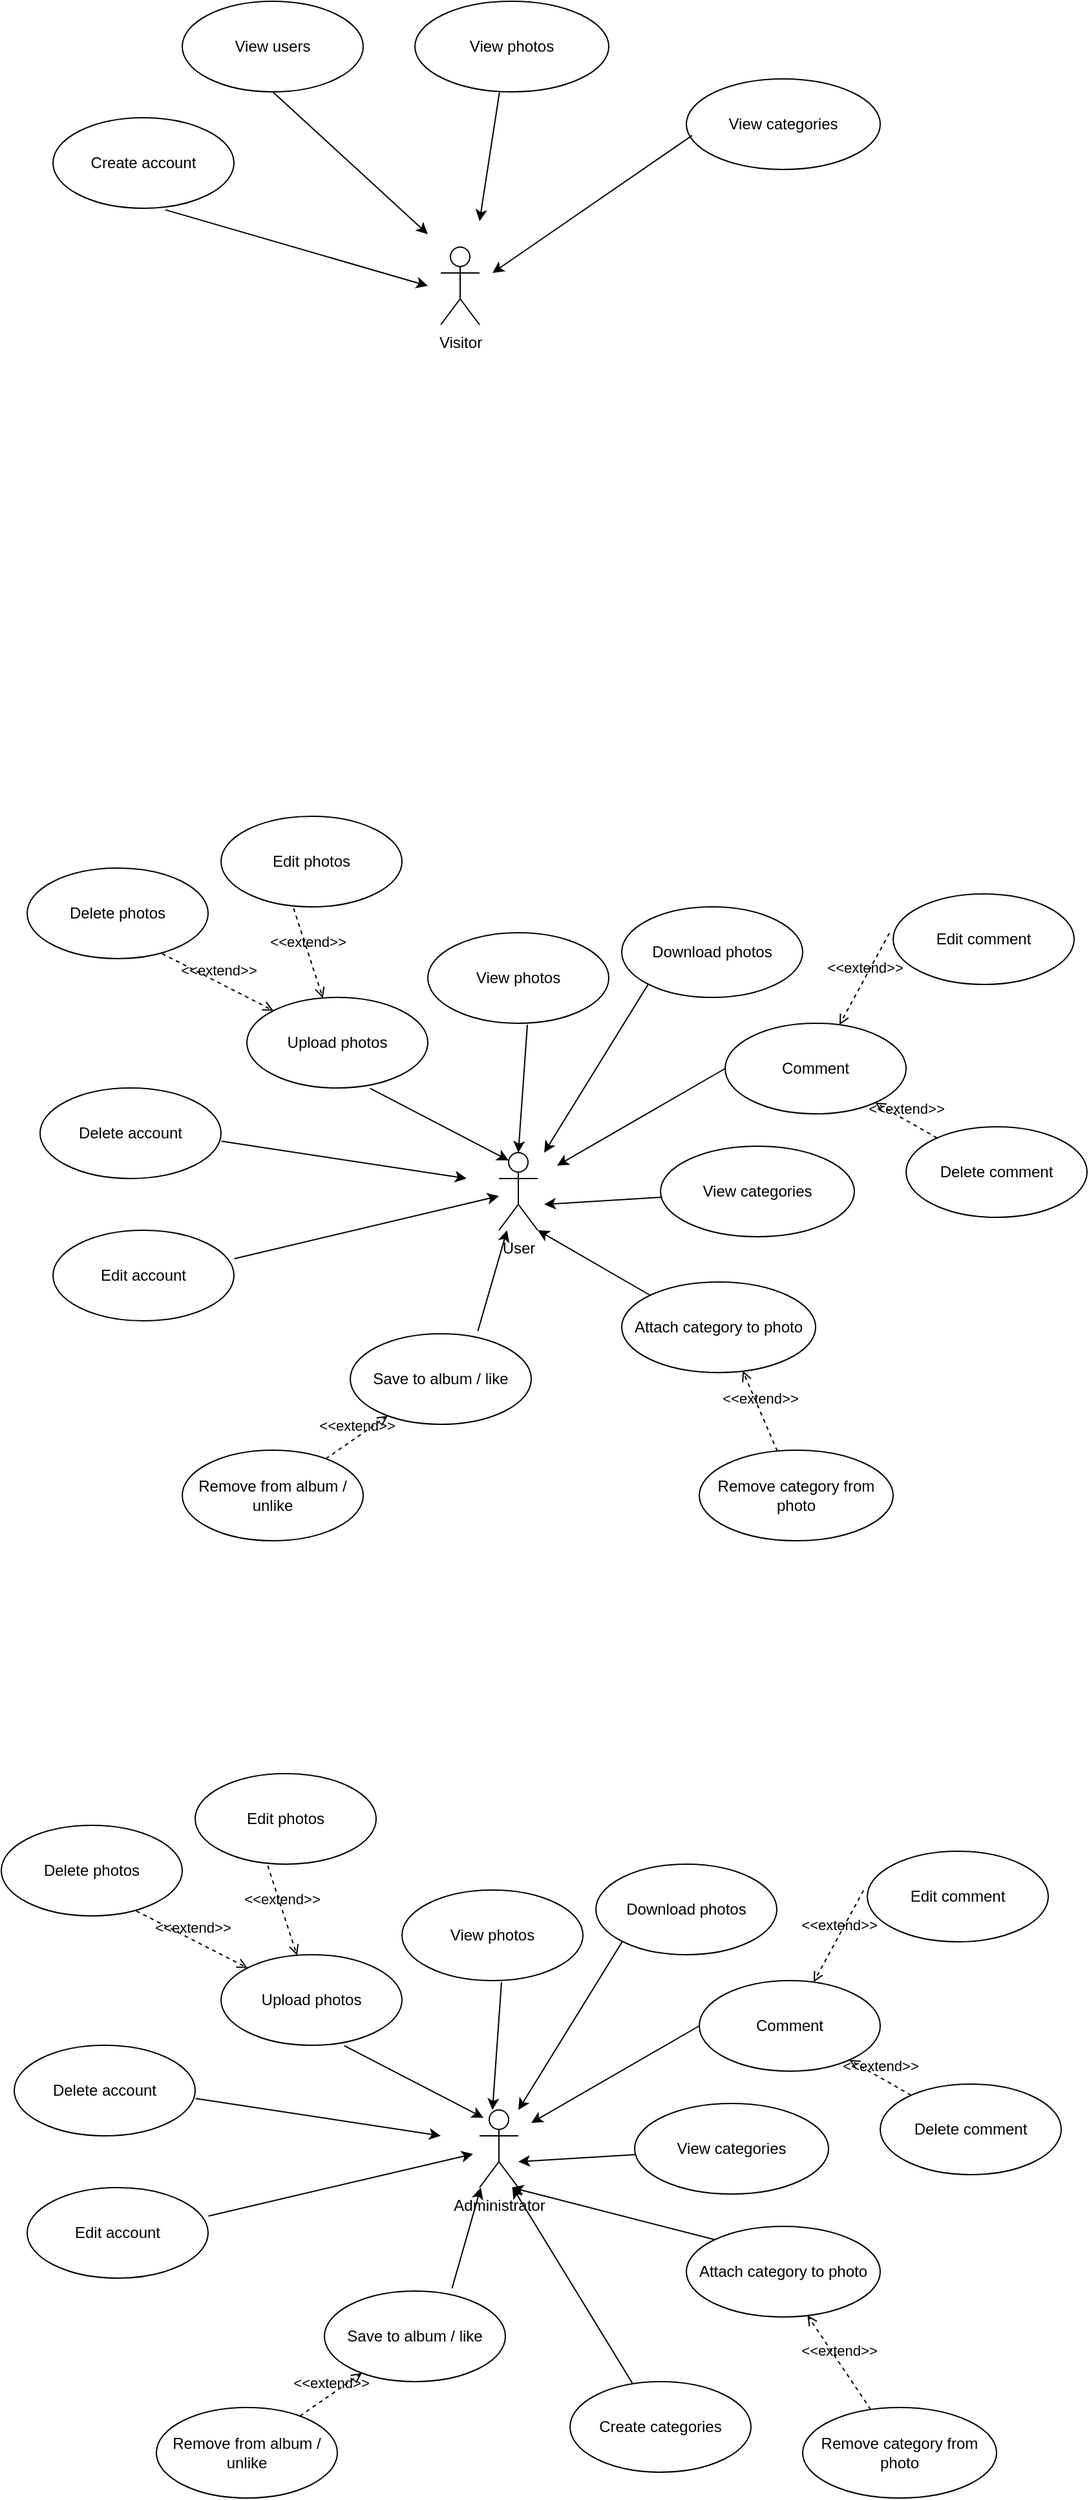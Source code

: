 <mxfile version="24.6.4" type="device" pages="2">
  <diagram name="use-case diagram" id="ouo27QJvG30aLwG8m0HL">
    <mxGraphModel dx="660" dy="928" grid="1" gridSize="10" guides="1" tooltips="1" connect="1" arrows="1" fold="1" page="1" pageScale="1" pageWidth="850" pageHeight="1100" math="0" shadow="0">
      <root>
        <mxCell id="0" />
        <mxCell id="1" parent="0" />
        <mxCell id="B9fq0Lii2Hrb8uTMQsaa-1" value="Visitor" style="shape=umlActor;verticalLabelPosition=bottom;verticalAlign=top;html=1;" vertex="1" parent="1">
          <mxGeometry x="350" y="200" width="30" height="60" as="geometry" />
        </mxCell>
        <mxCell id="B9fq0Lii2Hrb8uTMQsaa-5" value="User" style="shape=umlActor;verticalLabelPosition=bottom;verticalAlign=top;html=1;" vertex="1" parent="1">
          <mxGeometry x="395" y="900" width="30" height="60" as="geometry" />
        </mxCell>
        <mxCell id="B9fq0Lii2Hrb8uTMQsaa-6" value="Administrator" style="shape=umlActor;verticalLabelPosition=bottom;verticalAlign=top;html=1;" vertex="1" parent="1">
          <mxGeometry x="380" y="1640" width="30" height="60" as="geometry" />
        </mxCell>
        <mxCell id="B9fq0Lii2Hrb8uTMQsaa-8" value="View photos" style="ellipse;whiteSpace=wrap;html=1;" vertex="1" parent="1">
          <mxGeometry x="330" y="10" width="150" height="70" as="geometry" />
        </mxCell>
        <mxCell id="B9fq0Lii2Hrb8uTMQsaa-9" value="View users" style="ellipse;whiteSpace=wrap;html=1;" vertex="1" parent="1">
          <mxGeometry x="150" y="10" width="140" height="70" as="geometry" />
        </mxCell>
        <mxCell id="B9fq0Lii2Hrb8uTMQsaa-10" value="View photos" style="ellipse;whiteSpace=wrap;html=1;" vertex="1" parent="1">
          <mxGeometry x="340" y="730" width="140" height="70" as="geometry" />
        </mxCell>
        <mxCell id="B9fq0Lii2Hrb8uTMQsaa-11" value="Edit photos" style="ellipse;whiteSpace=wrap;html=1;" vertex="1" parent="1">
          <mxGeometry x="180" y="640" width="140" height="70" as="geometry" />
        </mxCell>
        <mxCell id="B9fq0Lii2Hrb8uTMQsaa-12" value="Upload photos" style="ellipse;whiteSpace=wrap;html=1;" vertex="1" parent="1">
          <mxGeometry x="200" y="780" width="140" height="70" as="geometry" />
        </mxCell>
        <mxCell id="B9fq0Lii2Hrb8uTMQsaa-13" value="Delete photos" style="ellipse;whiteSpace=wrap;html=1;" vertex="1" parent="1">
          <mxGeometry x="30" y="680" width="140" height="70" as="geometry" />
        </mxCell>
        <mxCell id="B9fq0Lii2Hrb8uTMQsaa-15" value="Create account" style="ellipse;whiteSpace=wrap;html=1;" vertex="1" parent="1">
          <mxGeometry x="50" y="100" width="140" height="70" as="geometry" />
        </mxCell>
        <mxCell id="B9fq0Lii2Hrb8uTMQsaa-16" value="Edit account" style="ellipse;whiteSpace=wrap;html=1;" vertex="1" parent="1">
          <mxGeometry x="50" y="960" width="140" height="70" as="geometry" />
        </mxCell>
        <mxCell id="B9fq0Lii2Hrb8uTMQsaa-17" value="Delete account" style="ellipse;whiteSpace=wrap;html=1;" vertex="1" parent="1">
          <mxGeometry x="40" y="850" width="140" height="70" as="geometry" />
        </mxCell>
        <mxCell id="B9fq0Lii2Hrb8uTMQsaa-18" value="Save to album / like" style="ellipse;whiteSpace=wrap;html=1;" vertex="1" parent="1">
          <mxGeometry x="280" y="1040" width="140" height="70" as="geometry" />
        </mxCell>
        <mxCell id="B9fq0Lii2Hrb8uTMQsaa-19" value="Download photos" style="ellipse;whiteSpace=wrap;html=1;" vertex="1" parent="1">
          <mxGeometry x="490" y="710" width="140" height="70" as="geometry" />
        </mxCell>
        <mxCell id="B9fq0Lii2Hrb8uTMQsaa-20" value="Remove from album /&lt;div&gt;unlike&lt;/div&gt;" style="ellipse;whiteSpace=wrap;html=1;" vertex="1" parent="1">
          <mxGeometry x="150" y="1130" width="140" height="70" as="geometry" />
        </mxCell>
        <mxCell id="B9fq0Lii2Hrb8uTMQsaa-21" value="Comment" style="ellipse;whiteSpace=wrap;html=1;" vertex="1" parent="1">
          <mxGeometry x="570" y="800" width="140" height="70" as="geometry" />
        </mxCell>
        <mxCell id="B9fq0Lii2Hrb8uTMQsaa-22" value="Edit comment" style="ellipse;whiteSpace=wrap;html=1;" vertex="1" parent="1">
          <mxGeometry x="700" y="700" width="140" height="70" as="geometry" />
        </mxCell>
        <mxCell id="B9fq0Lii2Hrb8uTMQsaa-23" value="Delete comment" style="ellipse;whiteSpace=wrap;html=1;" vertex="1" parent="1">
          <mxGeometry x="710" y="880" width="140" height="70" as="geometry" />
        </mxCell>
        <mxCell id="B9fq0Lii2Hrb8uTMQsaa-24" value="View categories" style="ellipse;whiteSpace=wrap;html=1;" vertex="1" parent="1">
          <mxGeometry x="540" y="70" width="150" height="70" as="geometry" />
        </mxCell>
        <mxCell id="B9fq0Lii2Hrb8uTMQsaa-25" value="View categories" style="ellipse;whiteSpace=wrap;html=1;" vertex="1" parent="1">
          <mxGeometry x="520" y="895" width="150" height="70" as="geometry" />
        </mxCell>
        <mxCell id="B9fq0Lii2Hrb8uTMQsaa-27" value="Attach category to photo" style="ellipse;whiteSpace=wrap;html=1;" vertex="1" parent="1">
          <mxGeometry x="490" y="1000" width="150" height="70" as="geometry" />
        </mxCell>
        <mxCell id="B9fq0Lii2Hrb8uTMQsaa-28" value="Remove category from photo" style="ellipse;whiteSpace=wrap;html=1;" vertex="1" parent="1">
          <mxGeometry x="550" y="1130" width="150" height="70" as="geometry" />
        </mxCell>
        <mxCell id="B9fq0Lii2Hrb8uTMQsaa-45" value="Create categories" style="ellipse;whiteSpace=wrap;html=1;" vertex="1" parent="1">
          <mxGeometry x="450" y="1850" width="140" height="70" as="geometry" />
        </mxCell>
        <mxCell id="B9fq0Lii2Hrb8uTMQsaa-50" value="" style="endArrow=classic;html=1;rounded=0;exitX=0.03;exitY=0.624;exitDx=0;exitDy=0;exitPerimeter=0;" edge="1" parent="1" source="B9fq0Lii2Hrb8uTMQsaa-24">
          <mxGeometry width="50" height="50" relative="1" as="geometry">
            <mxPoint x="510" y="130" as="sourcePoint" />
            <mxPoint x="390" y="220" as="targetPoint" />
          </mxGeometry>
        </mxCell>
        <mxCell id="B9fq0Lii2Hrb8uTMQsaa-51" value="" style="endArrow=classic;html=1;rounded=0;exitX=0.436;exitY=1.005;exitDx=0;exitDy=0;exitPerimeter=0;" edge="1" parent="1" source="B9fq0Lii2Hrb8uTMQsaa-8">
          <mxGeometry width="50" height="50" relative="1" as="geometry">
            <mxPoint x="510" y="130" as="sourcePoint" />
            <mxPoint x="380" y="180" as="targetPoint" />
          </mxGeometry>
        </mxCell>
        <mxCell id="B9fq0Lii2Hrb8uTMQsaa-52" value="" style="endArrow=classic;html=1;rounded=0;exitX=0.5;exitY=1;exitDx=0;exitDy=0;" edge="1" parent="1" source="B9fq0Lii2Hrb8uTMQsaa-9">
          <mxGeometry width="50" height="50" relative="1" as="geometry">
            <mxPoint x="510" y="130" as="sourcePoint" />
            <mxPoint x="340" y="190" as="targetPoint" />
          </mxGeometry>
        </mxCell>
        <mxCell id="B9fq0Lii2Hrb8uTMQsaa-53" value="" style="endArrow=classic;html=1;rounded=0;exitX=0.621;exitY=1.017;exitDx=0;exitDy=0;exitPerimeter=0;" edge="1" parent="1" source="B9fq0Lii2Hrb8uTMQsaa-15">
          <mxGeometry width="50" height="50" relative="1" as="geometry">
            <mxPoint x="510" y="130" as="sourcePoint" />
            <mxPoint x="340" y="230" as="targetPoint" />
          </mxGeometry>
        </mxCell>
        <mxCell id="B9fq0Lii2Hrb8uTMQsaa-54" value="&amp;lt;&amp;lt;extend&amp;gt;&amp;gt;" style="html=1;verticalAlign=bottom;labelBackgroundColor=none;endArrow=open;endFill=0;dashed=1;rounded=0;exitX=-0.021;exitY=0.433;exitDx=0;exitDy=0;exitPerimeter=0;" edge="1" parent="1" source="B9fq0Lii2Hrb8uTMQsaa-22" target="B9fq0Lii2Hrb8uTMQsaa-21">
          <mxGeometry width="160" relative="1" as="geometry">
            <mxPoint x="450" y="940" as="sourcePoint" />
            <mxPoint x="610" y="940" as="targetPoint" />
          </mxGeometry>
        </mxCell>
        <mxCell id="B9fq0Lii2Hrb8uTMQsaa-55" value="&amp;lt;&amp;lt;extend&amp;gt;&amp;gt;" style="html=1;verticalAlign=bottom;labelBackgroundColor=none;endArrow=open;endFill=0;dashed=1;rounded=0;" edge="1" parent="1" source="B9fq0Lii2Hrb8uTMQsaa-23" target="B9fq0Lii2Hrb8uTMQsaa-21">
          <mxGeometry width="160" relative="1" as="geometry">
            <mxPoint x="450" y="940" as="sourcePoint" />
            <mxPoint x="610" y="940" as="targetPoint" />
          </mxGeometry>
        </mxCell>
        <mxCell id="B9fq0Lii2Hrb8uTMQsaa-56" value="&amp;lt;&amp;lt;extend&amp;gt;&amp;gt;" style="html=1;verticalAlign=bottom;labelBackgroundColor=none;endArrow=open;endFill=0;dashed=1;rounded=0;entryX=0.624;entryY=0.981;entryDx=0;entryDy=0;entryPerimeter=0;" edge="1" parent="1" source="B9fq0Lii2Hrb8uTMQsaa-28" target="B9fq0Lii2Hrb8uTMQsaa-27">
          <mxGeometry width="160" relative="1" as="geometry">
            <mxPoint x="450" y="1110" as="sourcePoint" />
            <mxPoint x="610" y="1110" as="targetPoint" />
          </mxGeometry>
        </mxCell>
        <mxCell id="B9fq0Lii2Hrb8uTMQsaa-57" value="&amp;lt;&amp;lt;extend&amp;gt;&amp;gt;" style="html=1;verticalAlign=bottom;labelBackgroundColor=none;endArrow=open;endFill=0;dashed=1;rounded=0;" edge="1" parent="1" source="B9fq0Lii2Hrb8uTMQsaa-20" target="B9fq0Lii2Hrb8uTMQsaa-18">
          <mxGeometry width="160" relative="1" as="geometry">
            <mxPoint x="450" y="1030" as="sourcePoint" />
            <mxPoint x="610" y="1030" as="targetPoint" />
          </mxGeometry>
        </mxCell>
        <mxCell id="B9fq0Lii2Hrb8uTMQsaa-59" value="&amp;lt;&amp;lt;extend&amp;gt;&amp;gt;" style="html=1;verticalAlign=bottom;labelBackgroundColor=none;endArrow=open;endFill=0;dashed=1;rounded=0;exitX=0.746;exitY=0.945;exitDx=0;exitDy=0;exitPerimeter=0;entryX=0;entryY=0;entryDx=0;entryDy=0;" edge="1" parent="1" source="B9fq0Lii2Hrb8uTMQsaa-13" target="B9fq0Lii2Hrb8uTMQsaa-12">
          <mxGeometry width="160" relative="1" as="geometry">
            <mxPoint x="450" y="940" as="sourcePoint" />
            <mxPoint x="610" y="940" as="targetPoint" />
          </mxGeometry>
        </mxCell>
        <mxCell id="B9fq0Lii2Hrb8uTMQsaa-60" value="&amp;lt;&amp;lt;extend&amp;gt;&amp;gt;" style="html=1;verticalAlign=bottom;labelBackgroundColor=none;endArrow=open;endFill=0;dashed=1;rounded=0;exitX=0.401;exitY=1.017;exitDx=0;exitDy=0;exitPerimeter=0;" edge="1" parent="1" source="B9fq0Lii2Hrb8uTMQsaa-11" target="B9fq0Lii2Hrb8uTMQsaa-12">
          <mxGeometry width="160" relative="1" as="geometry">
            <mxPoint x="450" y="940" as="sourcePoint" />
            <mxPoint x="610" y="940" as="targetPoint" />
          </mxGeometry>
        </mxCell>
        <mxCell id="B9fq0Lii2Hrb8uTMQsaa-61" value="" style="endArrow=classic;html=1;rounded=0;exitX=0.681;exitY=1.005;exitDx=0;exitDy=0;exitPerimeter=0;entryX=0.25;entryY=0.1;entryDx=0;entryDy=0;entryPerimeter=0;" edge="1" parent="1" source="B9fq0Lii2Hrb8uTMQsaa-12" target="B9fq0Lii2Hrb8uTMQsaa-5">
          <mxGeometry width="50" height="50" relative="1" as="geometry">
            <mxPoint x="510" y="970" as="sourcePoint" />
            <mxPoint x="560" y="920" as="targetPoint" />
          </mxGeometry>
        </mxCell>
        <mxCell id="B9fq0Lii2Hrb8uTMQsaa-62" value="" style="endArrow=classic;html=1;rounded=0;exitX=0.55;exitY=1.017;exitDx=0;exitDy=0;exitPerimeter=0;entryX=0.5;entryY=0;entryDx=0;entryDy=0;entryPerimeter=0;" edge="1" parent="1" source="B9fq0Lii2Hrb8uTMQsaa-10" target="B9fq0Lii2Hrb8uTMQsaa-5">
          <mxGeometry width="50" height="50" relative="1" as="geometry">
            <mxPoint x="510" y="970" as="sourcePoint" />
            <mxPoint x="560" y="920" as="targetPoint" />
          </mxGeometry>
        </mxCell>
        <mxCell id="B9fq0Lii2Hrb8uTMQsaa-63" value="" style="endArrow=classic;html=1;rounded=0;exitX=0;exitY=1;exitDx=0;exitDy=0;" edge="1" parent="1" source="B9fq0Lii2Hrb8uTMQsaa-19">
          <mxGeometry width="50" height="50" relative="1" as="geometry">
            <mxPoint x="510" y="970" as="sourcePoint" />
            <mxPoint x="430" y="900" as="targetPoint" />
          </mxGeometry>
        </mxCell>
        <mxCell id="B9fq0Lii2Hrb8uTMQsaa-64" value="" style="endArrow=classic;html=1;rounded=0;exitX=0;exitY=0.5;exitDx=0;exitDy=0;" edge="1" parent="1" source="B9fq0Lii2Hrb8uTMQsaa-21">
          <mxGeometry width="50" height="50" relative="1" as="geometry">
            <mxPoint x="510" y="970" as="sourcePoint" />
            <mxPoint x="440" y="910" as="targetPoint" />
          </mxGeometry>
        </mxCell>
        <mxCell id="B9fq0Lii2Hrb8uTMQsaa-65" value="" style="endArrow=classic;html=1;rounded=0;" edge="1" parent="1" source="B9fq0Lii2Hrb8uTMQsaa-25">
          <mxGeometry width="50" height="50" relative="1" as="geometry">
            <mxPoint x="510" y="970" as="sourcePoint" />
            <mxPoint x="430" y="940" as="targetPoint" />
          </mxGeometry>
        </mxCell>
        <mxCell id="B9fq0Lii2Hrb8uTMQsaa-66" value="" style="endArrow=classic;html=1;rounded=0;entryX=1;entryY=1;entryDx=0;entryDy=0;entryPerimeter=0;exitX=0;exitY=0;exitDx=0;exitDy=0;" edge="1" parent="1" source="B9fq0Lii2Hrb8uTMQsaa-27" target="B9fq0Lii2Hrb8uTMQsaa-5">
          <mxGeometry width="50" height="50" relative="1" as="geometry">
            <mxPoint x="510" y="970" as="sourcePoint" />
            <mxPoint x="560" y="920" as="targetPoint" />
          </mxGeometry>
        </mxCell>
        <mxCell id="B9fq0Lii2Hrb8uTMQsaa-69" value="" style="endArrow=classic;html=1;rounded=0;exitX=0.705;exitY=-0.031;exitDx=0;exitDy=0;exitPerimeter=0;" edge="1" parent="1" source="B9fq0Lii2Hrb8uTMQsaa-18" target="B9fq0Lii2Hrb8uTMQsaa-5">
          <mxGeometry width="50" height="50" relative="1" as="geometry">
            <mxPoint x="510" y="970" as="sourcePoint" />
            <mxPoint x="560" y="920" as="targetPoint" />
          </mxGeometry>
        </mxCell>
        <mxCell id="B9fq0Lii2Hrb8uTMQsaa-70" value="" style="endArrow=classic;html=1;rounded=0;exitX=1.002;exitY=0.314;exitDx=0;exitDy=0;exitPerimeter=0;" edge="1" parent="1" source="B9fq0Lii2Hrb8uTMQsaa-16" target="B9fq0Lii2Hrb8uTMQsaa-5">
          <mxGeometry width="50" height="50" relative="1" as="geometry">
            <mxPoint x="510" y="970" as="sourcePoint" />
            <mxPoint x="560" y="920" as="targetPoint" />
          </mxGeometry>
        </mxCell>
        <mxCell id="B9fq0Lii2Hrb8uTMQsaa-71" value="" style="endArrow=classic;html=1;rounded=0;exitX=1.002;exitY=0.588;exitDx=0;exitDy=0;exitPerimeter=0;" edge="1" parent="1" source="B9fq0Lii2Hrb8uTMQsaa-17">
          <mxGeometry width="50" height="50" relative="1" as="geometry">
            <mxPoint x="510" y="970" as="sourcePoint" />
            <mxPoint x="370" y="920" as="targetPoint" />
          </mxGeometry>
        </mxCell>
        <mxCell id="V4r0YCulzu03n8aVDDGP-1" value="View photos" style="ellipse;whiteSpace=wrap;html=1;" vertex="1" parent="1">
          <mxGeometry x="320" y="1470" width="140" height="70" as="geometry" />
        </mxCell>
        <mxCell id="V4r0YCulzu03n8aVDDGP-2" value="Edit photos" style="ellipse;whiteSpace=wrap;html=1;" vertex="1" parent="1">
          <mxGeometry x="160" y="1380" width="140" height="70" as="geometry" />
        </mxCell>
        <mxCell id="V4r0YCulzu03n8aVDDGP-3" value="Upload photos" style="ellipse;whiteSpace=wrap;html=1;" vertex="1" parent="1">
          <mxGeometry x="180" y="1520" width="140" height="70" as="geometry" />
        </mxCell>
        <mxCell id="V4r0YCulzu03n8aVDDGP-4" value="Delete photos" style="ellipse;whiteSpace=wrap;html=1;" vertex="1" parent="1">
          <mxGeometry x="10" y="1420" width="140" height="70" as="geometry" />
        </mxCell>
        <mxCell id="V4r0YCulzu03n8aVDDGP-5" value="Edit account" style="ellipse;whiteSpace=wrap;html=1;" vertex="1" parent="1">
          <mxGeometry x="30" y="1700" width="140" height="70" as="geometry" />
        </mxCell>
        <mxCell id="V4r0YCulzu03n8aVDDGP-6" value="Delete account" style="ellipse;whiteSpace=wrap;html=1;" vertex="1" parent="1">
          <mxGeometry x="20" y="1590" width="140" height="70" as="geometry" />
        </mxCell>
        <mxCell id="V4r0YCulzu03n8aVDDGP-7" value="Save to album / like" style="ellipse;whiteSpace=wrap;html=1;" vertex="1" parent="1">
          <mxGeometry x="260" y="1780" width="140" height="70" as="geometry" />
        </mxCell>
        <mxCell id="V4r0YCulzu03n8aVDDGP-8" value="Download photos" style="ellipse;whiteSpace=wrap;html=1;" vertex="1" parent="1">
          <mxGeometry x="470" y="1450" width="140" height="70" as="geometry" />
        </mxCell>
        <mxCell id="V4r0YCulzu03n8aVDDGP-9" value="Remove from album /&lt;div&gt;unlike&lt;/div&gt;" style="ellipse;whiteSpace=wrap;html=1;" vertex="1" parent="1">
          <mxGeometry x="130" y="1870" width="140" height="70" as="geometry" />
        </mxCell>
        <mxCell id="V4r0YCulzu03n8aVDDGP-10" value="Comment" style="ellipse;whiteSpace=wrap;html=1;" vertex="1" parent="1">
          <mxGeometry x="550" y="1540" width="140" height="70" as="geometry" />
        </mxCell>
        <mxCell id="V4r0YCulzu03n8aVDDGP-11" value="Edit comment" style="ellipse;whiteSpace=wrap;html=1;" vertex="1" parent="1">
          <mxGeometry x="680" y="1440" width="140" height="70" as="geometry" />
        </mxCell>
        <mxCell id="V4r0YCulzu03n8aVDDGP-12" value="Delete comment" style="ellipse;whiteSpace=wrap;html=1;" vertex="1" parent="1">
          <mxGeometry x="690" y="1620" width="140" height="70" as="geometry" />
        </mxCell>
        <mxCell id="V4r0YCulzu03n8aVDDGP-13" value="View categories" style="ellipse;whiteSpace=wrap;html=1;" vertex="1" parent="1">
          <mxGeometry x="500" y="1635" width="150" height="70" as="geometry" />
        </mxCell>
        <mxCell id="V4r0YCulzu03n8aVDDGP-14" value="Attach category to photo" style="ellipse;whiteSpace=wrap;html=1;" vertex="1" parent="1">
          <mxGeometry x="540" y="1730" width="150" height="70" as="geometry" />
        </mxCell>
        <mxCell id="V4r0YCulzu03n8aVDDGP-15" value="Remove category from photo" style="ellipse;whiteSpace=wrap;html=1;" vertex="1" parent="1">
          <mxGeometry x="630" y="1870" width="150" height="70" as="geometry" />
        </mxCell>
        <mxCell id="V4r0YCulzu03n8aVDDGP-16" value="&amp;lt;&amp;lt;extend&amp;gt;&amp;gt;" style="html=1;verticalAlign=bottom;labelBackgroundColor=none;endArrow=open;endFill=0;dashed=1;rounded=0;exitX=-0.021;exitY=0.433;exitDx=0;exitDy=0;exitPerimeter=0;" edge="1" parent="1" source="V4r0YCulzu03n8aVDDGP-11" target="V4r0YCulzu03n8aVDDGP-10">
          <mxGeometry width="160" relative="1" as="geometry">
            <mxPoint x="430" y="1680" as="sourcePoint" />
            <mxPoint x="590" y="1680" as="targetPoint" />
          </mxGeometry>
        </mxCell>
        <mxCell id="V4r0YCulzu03n8aVDDGP-17" value="&amp;lt;&amp;lt;extend&amp;gt;&amp;gt;" style="html=1;verticalAlign=bottom;labelBackgroundColor=none;endArrow=open;endFill=0;dashed=1;rounded=0;" edge="1" parent="1" source="V4r0YCulzu03n8aVDDGP-12" target="V4r0YCulzu03n8aVDDGP-10">
          <mxGeometry width="160" relative="1" as="geometry">
            <mxPoint x="430" y="1680" as="sourcePoint" />
            <mxPoint x="590" y="1680" as="targetPoint" />
          </mxGeometry>
        </mxCell>
        <mxCell id="V4r0YCulzu03n8aVDDGP-18" value="&amp;lt;&amp;lt;extend&amp;gt;&amp;gt;" style="html=1;verticalAlign=bottom;labelBackgroundColor=none;endArrow=open;endFill=0;dashed=1;rounded=0;entryX=0.624;entryY=0.981;entryDx=0;entryDy=0;entryPerimeter=0;" edge="1" parent="1" source="V4r0YCulzu03n8aVDDGP-15" target="V4r0YCulzu03n8aVDDGP-14">
          <mxGeometry width="160" relative="1" as="geometry">
            <mxPoint x="430" y="1850" as="sourcePoint" />
            <mxPoint x="590" y="1850" as="targetPoint" />
          </mxGeometry>
        </mxCell>
        <mxCell id="V4r0YCulzu03n8aVDDGP-19" value="&amp;lt;&amp;lt;extend&amp;gt;&amp;gt;" style="html=1;verticalAlign=bottom;labelBackgroundColor=none;endArrow=open;endFill=0;dashed=1;rounded=0;" edge="1" parent="1" source="V4r0YCulzu03n8aVDDGP-9" target="V4r0YCulzu03n8aVDDGP-7">
          <mxGeometry width="160" relative="1" as="geometry">
            <mxPoint x="430" y="1770" as="sourcePoint" />
            <mxPoint x="590" y="1770" as="targetPoint" />
          </mxGeometry>
        </mxCell>
        <mxCell id="V4r0YCulzu03n8aVDDGP-20" value="&amp;lt;&amp;lt;extend&amp;gt;&amp;gt;" style="html=1;verticalAlign=bottom;labelBackgroundColor=none;endArrow=open;endFill=0;dashed=1;rounded=0;exitX=0.746;exitY=0.945;exitDx=0;exitDy=0;exitPerimeter=0;entryX=0;entryY=0;entryDx=0;entryDy=0;" edge="1" parent="1" source="V4r0YCulzu03n8aVDDGP-4" target="V4r0YCulzu03n8aVDDGP-3">
          <mxGeometry width="160" relative="1" as="geometry">
            <mxPoint x="430" y="1680" as="sourcePoint" />
            <mxPoint x="590" y="1680" as="targetPoint" />
          </mxGeometry>
        </mxCell>
        <mxCell id="V4r0YCulzu03n8aVDDGP-21" value="&amp;lt;&amp;lt;extend&amp;gt;&amp;gt;" style="html=1;verticalAlign=bottom;labelBackgroundColor=none;endArrow=open;endFill=0;dashed=1;rounded=0;exitX=0.401;exitY=1.017;exitDx=0;exitDy=0;exitPerimeter=0;" edge="1" parent="1" source="V4r0YCulzu03n8aVDDGP-2" target="V4r0YCulzu03n8aVDDGP-3">
          <mxGeometry width="160" relative="1" as="geometry">
            <mxPoint x="430" y="1680" as="sourcePoint" />
            <mxPoint x="590" y="1680" as="targetPoint" />
          </mxGeometry>
        </mxCell>
        <mxCell id="V4r0YCulzu03n8aVDDGP-22" value="" style="endArrow=classic;html=1;rounded=0;exitX=0.681;exitY=1.005;exitDx=0;exitDy=0;exitPerimeter=0;entryX=0.25;entryY=0.1;entryDx=0;entryDy=0;entryPerimeter=0;" edge="1" parent="1" source="V4r0YCulzu03n8aVDDGP-3">
          <mxGeometry width="50" height="50" relative="1" as="geometry">
            <mxPoint x="490" y="1710" as="sourcePoint" />
            <mxPoint x="383" y="1646" as="targetPoint" />
          </mxGeometry>
        </mxCell>
        <mxCell id="V4r0YCulzu03n8aVDDGP-23" value="" style="endArrow=classic;html=1;rounded=0;exitX=0.55;exitY=1.017;exitDx=0;exitDy=0;exitPerimeter=0;entryX=0.5;entryY=0;entryDx=0;entryDy=0;entryPerimeter=0;" edge="1" parent="1" source="V4r0YCulzu03n8aVDDGP-1">
          <mxGeometry width="50" height="50" relative="1" as="geometry">
            <mxPoint x="490" y="1710" as="sourcePoint" />
            <mxPoint x="390" y="1640" as="targetPoint" />
          </mxGeometry>
        </mxCell>
        <mxCell id="V4r0YCulzu03n8aVDDGP-24" value="" style="endArrow=classic;html=1;rounded=0;exitX=0;exitY=1;exitDx=0;exitDy=0;" edge="1" parent="1" source="V4r0YCulzu03n8aVDDGP-8">
          <mxGeometry width="50" height="50" relative="1" as="geometry">
            <mxPoint x="490" y="1710" as="sourcePoint" />
            <mxPoint x="410" y="1640" as="targetPoint" />
          </mxGeometry>
        </mxCell>
        <mxCell id="V4r0YCulzu03n8aVDDGP-25" value="" style="endArrow=classic;html=1;rounded=0;exitX=0;exitY=0.5;exitDx=0;exitDy=0;" edge="1" parent="1" source="V4r0YCulzu03n8aVDDGP-10">
          <mxGeometry width="50" height="50" relative="1" as="geometry">
            <mxPoint x="490" y="1710" as="sourcePoint" />
            <mxPoint x="420" y="1650" as="targetPoint" />
          </mxGeometry>
        </mxCell>
        <mxCell id="V4r0YCulzu03n8aVDDGP-26" value="" style="endArrow=classic;html=1;rounded=0;" edge="1" parent="1" source="V4r0YCulzu03n8aVDDGP-13">
          <mxGeometry width="50" height="50" relative="1" as="geometry">
            <mxPoint x="490" y="1710" as="sourcePoint" />
            <mxPoint x="410" y="1680" as="targetPoint" />
          </mxGeometry>
        </mxCell>
        <mxCell id="V4r0YCulzu03n8aVDDGP-27" value="" style="endArrow=classic;html=1;rounded=0;entryX=1;entryY=1;entryDx=0;entryDy=0;entryPerimeter=0;exitX=0;exitY=0;exitDx=0;exitDy=0;" edge="1" parent="1" source="V4r0YCulzu03n8aVDDGP-14">
          <mxGeometry width="50" height="50" relative="1" as="geometry">
            <mxPoint x="490" y="1710" as="sourcePoint" />
            <mxPoint x="405" y="1700" as="targetPoint" />
          </mxGeometry>
        </mxCell>
        <mxCell id="V4r0YCulzu03n8aVDDGP-28" value="" style="endArrow=classic;html=1;rounded=0;exitX=0.705;exitY=-0.031;exitDx=0;exitDy=0;exitPerimeter=0;" edge="1" parent="1" source="V4r0YCulzu03n8aVDDGP-7">
          <mxGeometry width="50" height="50" relative="1" as="geometry">
            <mxPoint x="490" y="1710" as="sourcePoint" />
            <mxPoint x="381" y="1700" as="targetPoint" />
          </mxGeometry>
        </mxCell>
        <mxCell id="V4r0YCulzu03n8aVDDGP-29" value="" style="endArrow=classic;html=1;rounded=0;exitX=1.002;exitY=0.314;exitDx=0;exitDy=0;exitPerimeter=0;" edge="1" parent="1" source="V4r0YCulzu03n8aVDDGP-5">
          <mxGeometry width="50" height="50" relative="1" as="geometry">
            <mxPoint x="490" y="1710" as="sourcePoint" />
            <mxPoint x="375" y="1674" as="targetPoint" />
          </mxGeometry>
        </mxCell>
        <mxCell id="V4r0YCulzu03n8aVDDGP-30" value="" style="endArrow=classic;html=1;rounded=0;exitX=1.002;exitY=0.588;exitDx=0;exitDy=0;exitPerimeter=0;" edge="1" parent="1" source="V4r0YCulzu03n8aVDDGP-6">
          <mxGeometry width="50" height="50" relative="1" as="geometry">
            <mxPoint x="490" y="1710" as="sourcePoint" />
            <mxPoint x="350" y="1660" as="targetPoint" />
          </mxGeometry>
        </mxCell>
        <mxCell id="V4r0YCulzu03n8aVDDGP-31" value="" style="endArrow=classic;html=1;rounded=0;entryX=0.844;entryY=0.992;entryDx=0;entryDy=0;entryPerimeter=0;exitX=0.348;exitY=0.029;exitDx=0;exitDy=0;exitPerimeter=0;" edge="1" parent="1" source="B9fq0Lii2Hrb8uTMQsaa-45" target="B9fq0Lii2Hrb8uTMQsaa-6">
          <mxGeometry width="50" height="50" relative="1" as="geometry">
            <mxPoint x="510" y="1880" as="sourcePoint" />
            <mxPoint x="560" y="1830" as="targetPoint" />
          </mxGeometry>
        </mxCell>
      </root>
    </mxGraphModel>
  </diagram>
  <diagram id="Hcr2Lpc7HIJJphqTSXmN" name="class-diagram">
    <mxGraphModel dx="792" dy="1113" grid="1" gridSize="10" guides="1" tooltips="1" connect="1" arrows="1" fold="1" page="1" pageScale="1" pageWidth="850" pageHeight="1100" math="0" shadow="0">
      <root>
        <mxCell id="0" />
        <mxCell id="1" parent="0" />
        <mxCell id="WlpTYNtldxlyUBDRDHq7-1" value="Users" style="swimlane;fontStyle=0;childLayout=stackLayout;horizontal=1;startSize=26;fillColor=none;horizontalStack=0;resizeParent=1;resizeParentMax=0;resizeLast=0;collapsible=1;marginBottom=0;whiteSpace=wrap;html=1;" vertex="1" parent="1">
          <mxGeometry x="10" y="50" width="140" height="156" as="geometry" />
        </mxCell>
        <mxCell id="WlpTYNtldxlyUBDRDHq7-2" value="+ id String Primary" style="text;strokeColor=none;fillColor=none;align=left;verticalAlign=top;spacingLeft=4;spacingRight=4;overflow=hidden;rotatable=0;points=[[0,0.5],[1,0.5]];portConstraint=eastwest;whiteSpace=wrap;html=1;" vertex="1" parent="WlpTYNtldxlyUBDRDHq7-1">
          <mxGeometry y="26" width="140" height="26" as="geometry" />
        </mxCell>
        <mxCell id="WlpTYNtldxlyUBDRDHq7-3" value="+ username String" style="text;strokeColor=none;fillColor=none;align=left;verticalAlign=top;spacingLeft=4;spacingRight=4;overflow=hidden;rotatable=0;points=[[0,0.5],[1,0.5]];portConstraint=eastwest;whiteSpace=wrap;html=1;" vertex="1" parent="WlpTYNtldxlyUBDRDHq7-1">
          <mxGeometry y="52" width="140" height="26" as="geometry" />
        </mxCell>
        <mxCell id="WlpTYNtldxlyUBDRDHq7-4" value="+ email: String Unique" style="text;strokeColor=none;fillColor=none;align=left;verticalAlign=top;spacingLeft=4;spacingRight=4;overflow=hidden;rotatable=0;points=[[0,0.5],[1,0.5]];portConstraint=eastwest;whiteSpace=wrap;html=1;" vertex="1" parent="WlpTYNtldxlyUBDRDHq7-1">
          <mxGeometry y="78" width="140" height="26" as="geometry" />
        </mxCell>
        <mxCell id="WlpTYNtldxlyUBDRDHq7-36" value="+ password: String" style="text;strokeColor=none;fillColor=none;align=left;verticalAlign=top;spacingLeft=4;spacingRight=4;overflow=hidden;rotatable=0;points=[[0,0.5],[1,0.5]];portConstraint=eastwest;whiteSpace=wrap;html=1;" vertex="1" parent="WlpTYNtldxlyUBDRDHq7-1">
          <mxGeometry y="104" width="140" height="26" as="geometry" />
        </mxCell>
        <mxCell id="WlpTYNtldxlyUBDRDHq7-37" value="+ access_level: Boolean" style="text;strokeColor=none;fillColor=none;align=left;verticalAlign=top;spacingLeft=4;spacingRight=4;overflow=hidden;rotatable=0;points=[[0,0.5],[1,0.5]];portConstraint=eastwest;whiteSpace=wrap;html=1;" vertex="1" parent="WlpTYNtldxlyUBDRDHq7-1">
          <mxGeometry y="130" width="140" height="26" as="geometry" />
        </mxCell>
        <mxCell id="WlpTYNtldxlyUBDRDHq7-5" value="Photos" style="swimlane;fontStyle=0;childLayout=stackLayout;horizontal=1;startSize=26;fillColor=none;horizontalStack=0;resizeParent=1;resizeParentMax=0;resizeLast=0;collapsible=1;marginBottom=0;whiteSpace=wrap;html=1;" vertex="1" parent="1">
          <mxGeometry x="410" y="50" width="140" height="156" as="geometry" />
        </mxCell>
        <mxCell id="WlpTYNtldxlyUBDRDHq7-30" value="+ id String Primary" style="text;strokeColor=none;fillColor=none;align=left;verticalAlign=top;spacingLeft=4;spacingRight=4;overflow=hidden;rotatable=0;points=[[0,0.5],[1,0.5]];portConstraint=eastwest;whiteSpace=wrap;html=1;" vertex="1" parent="WlpTYNtldxlyUBDRDHq7-5">
          <mxGeometry y="26" width="140" height="26" as="geometry" />
        </mxCell>
        <mxCell id="WlpTYNtldxlyUBDRDHq7-40" value="+ user_id: String" style="text;strokeColor=none;fillColor=none;align=left;verticalAlign=top;spacingLeft=4;spacingRight=4;overflow=hidden;rotatable=0;points=[[0,0.5],[1,0.5]];portConstraint=eastwest;whiteSpace=wrap;html=1;" vertex="1" parent="WlpTYNtldxlyUBDRDHq7-5">
          <mxGeometry y="52" width="140" height="26" as="geometry" />
        </mxCell>
        <mxCell id="WlpTYNtldxlyUBDRDHq7-6" value="+ name: String" style="text;strokeColor=none;fillColor=none;align=left;verticalAlign=top;spacingLeft=4;spacingRight=4;overflow=hidden;rotatable=0;points=[[0,0.5],[1,0.5]];portConstraint=eastwest;whiteSpace=wrap;html=1;" vertex="1" parent="WlpTYNtldxlyUBDRDHq7-5">
          <mxGeometry y="78" width="140" height="26" as="geometry" />
        </mxCell>
        <mxCell id="WlpTYNtldxlyUBDRDHq7-7" value="+ description: String" style="text;strokeColor=none;fillColor=none;align=left;verticalAlign=top;spacingLeft=4;spacingRight=4;overflow=hidden;rotatable=0;points=[[0,0.5],[1,0.5]];portConstraint=eastwest;whiteSpace=wrap;html=1;" vertex="1" parent="WlpTYNtldxlyUBDRDHq7-5">
          <mxGeometry y="104" width="140" height="26" as="geometry" />
        </mxCell>
        <mxCell id="WlpTYNtldxlyUBDRDHq7-46" value="+ status: Boolean" style="text;strokeColor=none;fillColor=none;align=left;verticalAlign=top;spacingLeft=4;spacingRight=4;overflow=hidden;rotatable=0;points=[[0,0.5],[1,0.5]];portConstraint=eastwest;whiteSpace=wrap;html=1;" vertex="1" parent="WlpTYNtldxlyUBDRDHq7-5">
          <mxGeometry y="130" width="140" height="26" as="geometry" />
        </mxCell>
        <mxCell id="WlpTYNtldxlyUBDRDHq7-9" value="Likes" style="swimlane;fontStyle=0;childLayout=stackLayout;horizontal=1;startSize=26;fillColor=none;horizontalStack=0;resizeParent=1;resizeParentMax=0;resizeLast=0;collapsible=1;marginBottom=0;whiteSpace=wrap;html=1;" vertex="1" parent="1">
          <mxGeometry x="210" y="240" width="140" height="104" as="geometry" />
        </mxCell>
        <mxCell id="WlpTYNtldxlyUBDRDHq7-31" value="+ id String Primary" style="text;strokeColor=none;fillColor=none;align=left;verticalAlign=top;spacingLeft=4;spacingRight=4;overflow=hidden;rotatable=0;points=[[0,0.5],[1,0.5]];portConstraint=eastwest;whiteSpace=wrap;html=1;" vertex="1" parent="WlpTYNtldxlyUBDRDHq7-9">
          <mxGeometry y="26" width="140" height="26" as="geometry" />
        </mxCell>
        <mxCell id="WlpTYNtldxlyUBDRDHq7-10" value="+ id_photo: String" style="text;strokeColor=none;fillColor=none;align=left;verticalAlign=top;spacingLeft=4;spacingRight=4;overflow=hidden;rotatable=0;points=[[0,0.5],[1,0.5]];portConstraint=eastwest;whiteSpace=wrap;html=1;" vertex="1" parent="WlpTYNtldxlyUBDRDHq7-9">
          <mxGeometry y="52" width="140" height="26" as="geometry" />
        </mxCell>
        <mxCell id="WlpTYNtldxlyUBDRDHq7-11" value="+ id_user: String" style="text;strokeColor=none;fillColor=none;align=left;verticalAlign=top;spacingLeft=4;spacingRight=4;overflow=hidden;rotatable=0;points=[[0,0.5],[1,0.5]];portConstraint=eastwest;whiteSpace=wrap;html=1;" vertex="1" parent="WlpTYNtldxlyUBDRDHq7-9">
          <mxGeometry y="78" width="140" height="26" as="geometry" />
        </mxCell>
        <mxCell id="WlpTYNtldxlyUBDRDHq7-13" value="Comments" style="swimlane;fontStyle=0;childLayout=stackLayout;horizontal=1;startSize=26;fillColor=none;horizontalStack=0;resizeParent=1;resizeParentMax=0;resizeLast=0;collapsible=1;marginBottom=0;whiteSpace=wrap;html=1;" vertex="1" parent="1">
          <mxGeometry x="210" y="410" width="140" height="156" as="geometry" />
        </mxCell>
        <mxCell id="WlpTYNtldxlyUBDRDHq7-34" value="+ id String Primary" style="text;strokeColor=none;fillColor=none;align=left;verticalAlign=top;spacingLeft=4;spacingRight=4;overflow=hidden;rotatable=0;points=[[0,0.5],[1,0.5]];portConstraint=eastwest;whiteSpace=wrap;html=1;" vertex="1" parent="WlpTYNtldxlyUBDRDHq7-13">
          <mxGeometry y="26" width="140" height="26" as="geometry" />
        </mxCell>
        <mxCell id="WlpTYNtldxlyUBDRDHq7-14" value="+ content: String" style="text;strokeColor=none;fillColor=none;align=left;verticalAlign=top;spacingLeft=4;spacingRight=4;overflow=hidden;rotatable=0;points=[[0,0.5],[1,0.5]];portConstraint=eastwest;whiteSpace=wrap;html=1;" vertex="1" parent="WlpTYNtldxlyUBDRDHq7-13">
          <mxGeometry y="52" width="140" height="26" as="geometry" />
        </mxCell>
        <mxCell id="WlpTYNtldxlyUBDRDHq7-15" value="+ id_photo: String" style="text;strokeColor=none;fillColor=none;align=left;verticalAlign=top;spacingLeft=4;spacingRight=4;overflow=hidden;rotatable=0;points=[[0,0.5],[1,0.5]];portConstraint=eastwest;whiteSpace=wrap;html=1;" vertex="1" parent="WlpTYNtldxlyUBDRDHq7-13">
          <mxGeometry y="78" width="140" height="26" as="geometry" />
        </mxCell>
        <mxCell id="WlpTYNtldxlyUBDRDHq7-16" value="+ id_user: String" style="text;strokeColor=none;fillColor=none;align=left;verticalAlign=top;spacingLeft=4;spacingRight=4;overflow=hidden;rotatable=0;points=[[0,0.5],[1,0.5]];portConstraint=eastwest;whiteSpace=wrap;html=1;" vertex="1" parent="WlpTYNtldxlyUBDRDHq7-13">
          <mxGeometry y="104" width="140" height="26" as="geometry" />
        </mxCell>
        <mxCell id="WlpTYNtldxlyUBDRDHq7-45" value="+ status: Boolean" style="text;strokeColor=none;fillColor=none;align=left;verticalAlign=top;spacingLeft=4;spacingRight=4;overflow=hidden;rotatable=0;points=[[0,0.5],[1,0.5]];portConstraint=eastwest;whiteSpace=wrap;html=1;" vertex="1" parent="WlpTYNtldxlyUBDRDHq7-13">
          <mxGeometry y="130" width="140" height="26" as="geometry" />
        </mxCell>
        <mxCell id="WlpTYNtldxlyUBDRDHq7-17" value="Categories" style="swimlane;fontStyle=0;childLayout=stackLayout;horizontal=1;startSize=26;fillColor=none;horizontalStack=0;resizeParent=1;resizeParentMax=0;resizeLast=0;collapsible=1;marginBottom=0;whiteSpace=wrap;html=1;" vertex="1" parent="1">
          <mxGeometry x="410" y="460" width="140" height="104" as="geometry" />
        </mxCell>
        <mxCell id="WlpTYNtldxlyUBDRDHq7-33" value="+ id String Primary" style="text;strokeColor=none;fillColor=none;align=left;verticalAlign=top;spacingLeft=4;spacingRight=4;overflow=hidden;rotatable=0;points=[[0,0.5],[1,0.5]];portConstraint=eastwest;whiteSpace=wrap;html=1;" vertex="1" parent="WlpTYNtldxlyUBDRDHq7-17">
          <mxGeometry y="26" width="140" height="26" as="geometry" />
        </mxCell>
        <mxCell id="WlpTYNtldxlyUBDRDHq7-18" value="+ name: string" style="text;strokeColor=none;fillColor=none;align=left;verticalAlign=top;spacingLeft=4;spacingRight=4;overflow=hidden;rotatable=0;points=[[0,0.5],[1,0.5]];portConstraint=eastwest;whiteSpace=wrap;html=1;" vertex="1" parent="WlpTYNtldxlyUBDRDHq7-17">
          <mxGeometry y="52" width="140" height="26" as="geometry" />
        </mxCell>
        <mxCell id="WlpTYNtldxlyUBDRDHq7-59" value="+ description: string" style="text;strokeColor=none;fillColor=none;align=left;verticalAlign=top;spacingLeft=4;spacingRight=4;overflow=hidden;rotatable=0;points=[[0,0.5],[1,0.5]];portConstraint=eastwest;whiteSpace=wrap;html=1;" vertex="1" parent="WlpTYNtldxlyUBDRDHq7-17">
          <mxGeometry y="78" width="140" height="26" as="geometry" />
        </mxCell>
        <mxCell id="WlpTYNtldxlyUBDRDHq7-21" value="Downloads" style="swimlane;fontStyle=0;childLayout=stackLayout;horizontal=1;startSize=26;fillColor=none;horizontalStack=0;resizeParent=1;resizeParentMax=0;resizeLast=0;collapsible=1;marginBottom=0;whiteSpace=wrap;html=1;" vertex="1" parent="1">
          <mxGeometry x="210" y="600" width="140" height="104" as="geometry" />
        </mxCell>
        <mxCell id="WlpTYNtldxlyUBDRDHq7-32" value="+ id String Primary" style="text;strokeColor=none;fillColor=none;align=left;verticalAlign=top;spacingLeft=4;spacingRight=4;overflow=hidden;rotatable=0;points=[[0,0.5],[1,0.5]];portConstraint=eastwest;whiteSpace=wrap;html=1;" vertex="1" parent="WlpTYNtldxlyUBDRDHq7-21">
          <mxGeometry y="26" width="140" height="26" as="geometry" />
        </mxCell>
        <mxCell id="WlpTYNtldxlyUBDRDHq7-22" value="+ id_user: String" style="text;strokeColor=none;fillColor=none;align=left;verticalAlign=top;spacingLeft=4;spacingRight=4;overflow=hidden;rotatable=0;points=[[0,0.5],[1,0.5]];portConstraint=eastwest;whiteSpace=wrap;html=1;" vertex="1" parent="WlpTYNtldxlyUBDRDHq7-21">
          <mxGeometry y="52" width="140" height="26" as="geometry" />
        </mxCell>
        <mxCell id="WlpTYNtldxlyUBDRDHq7-23" value="+ id_photo: String" style="text;strokeColor=none;fillColor=none;align=left;verticalAlign=top;spacingLeft=4;spacingRight=4;overflow=hidden;rotatable=0;points=[[0,0.5],[1,0.5]];portConstraint=eastwest;whiteSpace=wrap;html=1;" vertex="1" parent="WlpTYNtldxlyUBDRDHq7-21">
          <mxGeometry y="78" width="140" height="26" as="geometry" />
        </mxCell>
        <mxCell id="WlpTYNtldxlyUBDRDHq7-42" value="" style="edgeStyle=entityRelationEdgeStyle;fontSize=12;html=1;endArrow=ERoneToMany;rounded=0;exitX=1;exitY=0.5;exitDx=0;exitDy=0;" edge="1" parent="1" source="WlpTYNtldxlyUBDRDHq7-2" target="WlpTYNtldxlyUBDRDHq7-40">
          <mxGeometry width="100" height="100" relative="1" as="geometry">
            <mxPoint x="500" y="310" as="sourcePoint" />
            <mxPoint x="600" y="210" as="targetPoint" />
          </mxGeometry>
        </mxCell>
        <mxCell id="WlpTYNtldxlyUBDRDHq7-43" value="" style="edgeStyle=entityRelationEdgeStyle;fontSize=12;html=1;endArrow=ERoneToMany;rounded=0;exitX=1;exitY=0.5;exitDx=0;exitDy=0;" edge="1" parent="1" source="WlpTYNtldxlyUBDRDHq7-2" target="WlpTYNtldxlyUBDRDHq7-11">
          <mxGeometry width="100" height="100" relative="1" as="geometry">
            <mxPoint x="500" y="380" as="sourcePoint" />
            <mxPoint x="600" y="280" as="targetPoint" />
          </mxGeometry>
        </mxCell>
        <mxCell id="WlpTYNtldxlyUBDRDHq7-44" value="" style="edgeStyle=entityRelationEdgeStyle;fontSize=12;html=1;endArrow=ERoneToMany;rounded=0;" edge="1" parent="1" source="WlpTYNtldxlyUBDRDHq7-30" target="WlpTYNtldxlyUBDRDHq7-10">
          <mxGeometry width="100" height="100" relative="1" as="geometry">
            <mxPoint x="500" y="380" as="sourcePoint" />
            <mxPoint x="600" y="280" as="targetPoint" />
          </mxGeometry>
        </mxCell>
        <mxCell id="WlpTYNtldxlyUBDRDHq7-47" value="" style="edgeStyle=entityRelationEdgeStyle;fontSize=12;html=1;endArrow=ERoneToMany;rounded=0;" edge="1" parent="1" source="WlpTYNtldxlyUBDRDHq7-2" target="WlpTYNtldxlyUBDRDHq7-16">
          <mxGeometry width="100" height="100" relative="1" as="geometry">
            <mxPoint x="500" y="440" as="sourcePoint" />
            <mxPoint x="600" y="340" as="targetPoint" />
          </mxGeometry>
        </mxCell>
        <mxCell id="WlpTYNtldxlyUBDRDHq7-48" value="" style="edgeStyle=entityRelationEdgeStyle;fontSize=12;html=1;endArrow=ERoneToMany;rounded=0;" edge="1" parent="1" source="WlpTYNtldxlyUBDRDHq7-30" target="WlpTYNtldxlyUBDRDHq7-15">
          <mxGeometry width="100" height="100" relative="1" as="geometry">
            <mxPoint x="500" y="440" as="sourcePoint" />
            <mxPoint x="600" y="340" as="targetPoint" />
          </mxGeometry>
        </mxCell>
        <mxCell id="WlpTYNtldxlyUBDRDHq7-49" value="" style="edgeStyle=entityRelationEdgeStyle;fontSize=12;html=1;endArrow=ERmany;rounded=0;" edge="1" parent="1" source="WlpTYNtldxlyUBDRDHq7-2" target="WlpTYNtldxlyUBDRDHq7-22">
          <mxGeometry width="100" height="100" relative="1" as="geometry">
            <mxPoint x="500" y="510" as="sourcePoint" />
            <mxPoint x="600" y="410" as="targetPoint" />
          </mxGeometry>
        </mxCell>
        <mxCell id="WlpTYNtldxlyUBDRDHq7-51" value="" style="edgeStyle=entityRelationEdgeStyle;fontSize=12;html=1;endArrow=ERoneToMany;rounded=0;" edge="1" parent="1" source="WlpTYNtldxlyUBDRDHq7-30" target="WlpTYNtldxlyUBDRDHq7-23">
          <mxGeometry width="100" height="100" relative="1" as="geometry">
            <mxPoint x="500" y="510" as="sourcePoint" />
            <mxPoint x="600" y="410" as="targetPoint" />
          </mxGeometry>
        </mxCell>
        <mxCell id="WlpTYNtldxlyUBDRDHq7-52" value="Photos_Categories" style="swimlane;fontStyle=0;childLayout=stackLayout;horizontal=1;startSize=26;fillColor=none;horizontalStack=0;resizeParent=1;resizeParentMax=0;resizeLast=0;collapsible=1;marginBottom=0;whiteSpace=wrap;html=1;" vertex="1" parent="1">
          <mxGeometry x="610" y="296" width="140" height="104" as="geometry" />
        </mxCell>
        <mxCell id="WlpTYNtldxlyUBDRDHq7-53" value="+ id: String Primary" style="text;strokeColor=none;fillColor=none;align=left;verticalAlign=top;spacingLeft=4;spacingRight=4;overflow=hidden;rotatable=0;points=[[0,0.5],[1,0.5]];portConstraint=eastwest;whiteSpace=wrap;html=1;" vertex="1" parent="WlpTYNtldxlyUBDRDHq7-52">
          <mxGeometry y="26" width="140" height="26" as="geometry" />
        </mxCell>
        <mxCell id="WlpTYNtldxlyUBDRDHq7-54" value="+ id_photo: String" style="text;strokeColor=none;fillColor=none;align=left;verticalAlign=top;spacingLeft=4;spacingRight=4;overflow=hidden;rotatable=0;points=[[0,0.5],[1,0.5]];portConstraint=eastwest;whiteSpace=wrap;html=1;" vertex="1" parent="WlpTYNtldxlyUBDRDHq7-52">
          <mxGeometry y="52" width="140" height="26" as="geometry" />
        </mxCell>
        <mxCell id="WlpTYNtldxlyUBDRDHq7-55" value="+ id_category: String" style="text;strokeColor=none;fillColor=none;align=left;verticalAlign=top;spacingLeft=4;spacingRight=4;overflow=hidden;rotatable=0;points=[[0,0.5],[1,0.5]];portConstraint=eastwest;whiteSpace=wrap;html=1;" vertex="1" parent="WlpTYNtldxlyUBDRDHq7-52">
          <mxGeometry y="78" width="140" height="26" as="geometry" />
        </mxCell>
        <mxCell id="WlpTYNtldxlyUBDRDHq7-57" value="" style="edgeStyle=entityRelationEdgeStyle;fontSize=12;html=1;endArrow=ERoneToMany;rounded=0;entryX=0;entryY=0.5;entryDx=0;entryDy=0;" edge="1" parent="1" source="WlpTYNtldxlyUBDRDHq7-33" target="WlpTYNtldxlyUBDRDHq7-55">
          <mxGeometry width="100" height="100" relative="1" as="geometry">
            <mxPoint x="500" y="440" as="sourcePoint" />
            <mxPoint x="600" y="340" as="targetPoint" />
          </mxGeometry>
        </mxCell>
        <mxCell id="WlpTYNtldxlyUBDRDHq7-58" value="" style="edgeStyle=entityRelationEdgeStyle;fontSize=12;html=1;endArrow=ERoneToMany;rounded=0;entryX=-0.005;entryY=0.684;entryDx=0;entryDy=0;entryPerimeter=0;" edge="1" parent="1" source="WlpTYNtldxlyUBDRDHq7-30" target="WlpTYNtldxlyUBDRDHq7-54">
          <mxGeometry width="100" height="100" relative="1" as="geometry">
            <mxPoint x="500" y="440" as="sourcePoint" />
            <mxPoint x="600" y="340" as="targetPoint" />
          </mxGeometry>
        </mxCell>
      </root>
    </mxGraphModel>
  </diagram>
</mxfile>
